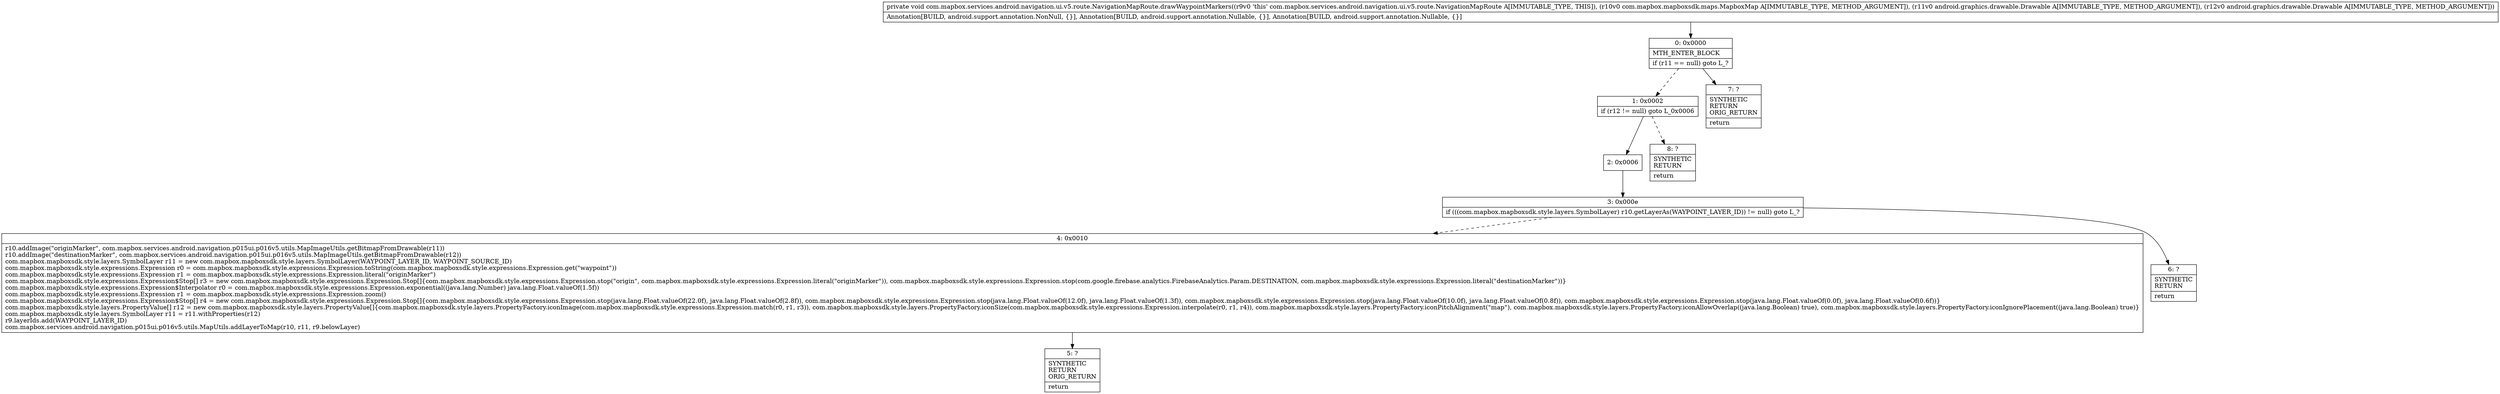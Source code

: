 digraph "CFG forcom.mapbox.services.android.navigation.ui.v5.route.NavigationMapRoute.drawWaypointMarkers(Lcom\/mapbox\/mapboxsdk\/maps\/MapboxMap;Landroid\/graphics\/drawable\/Drawable;Landroid\/graphics\/drawable\/Drawable;)V" {
Node_0 [shape=record,label="{0\:\ 0x0000|MTH_ENTER_BLOCK\l|if (r11 == null) goto L_?\l}"];
Node_1 [shape=record,label="{1\:\ 0x0002|if (r12 != null) goto L_0x0006\l}"];
Node_2 [shape=record,label="{2\:\ 0x0006}"];
Node_3 [shape=record,label="{3\:\ 0x000e|if (((com.mapbox.mapboxsdk.style.layers.SymbolLayer) r10.getLayerAs(WAYPOINT_LAYER_ID)) != null) goto L_?\l}"];
Node_4 [shape=record,label="{4\:\ 0x0010|r10.addImage(\"originMarker\", com.mapbox.services.android.navigation.p015ui.p016v5.utils.MapImageUtils.getBitmapFromDrawable(r11))\lr10.addImage(\"destinationMarker\", com.mapbox.services.android.navigation.p015ui.p016v5.utils.MapImageUtils.getBitmapFromDrawable(r12))\lcom.mapbox.mapboxsdk.style.layers.SymbolLayer r11 = new com.mapbox.mapboxsdk.style.layers.SymbolLayer(WAYPOINT_LAYER_ID, WAYPOINT_SOURCE_ID)\lcom.mapbox.mapboxsdk.style.expressions.Expression r0 = com.mapbox.mapboxsdk.style.expressions.Expression.toString(com.mapbox.mapboxsdk.style.expressions.Expression.get(\"waypoint\"))\lcom.mapbox.mapboxsdk.style.expressions.Expression r1 = com.mapbox.mapboxsdk.style.expressions.Expression.literal(\"originMarker\")\lcom.mapbox.mapboxsdk.style.expressions.Expression$Stop[] r3 = new com.mapbox.mapboxsdk.style.expressions.Expression.Stop[]\{com.mapbox.mapboxsdk.style.expressions.Expression.stop(\"origin\", com.mapbox.mapboxsdk.style.expressions.Expression.literal(\"originMarker\")), com.mapbox.mapboxsdk.style.expressions.Expression.stop(com.google.firebase.analytics.FirebaseAnalytics.Param.DESTINATION, com.mapbox.mapboxsdk.style.expressions.Expression.literal(\"destinationMarker\"))\}\lcom.mapbox.mapboxsdk.style.expressions.Expression$Interpolator r0 = com.mapbox.mapboxsdk.style.expressions.Expression.exponential((java.lang.Number) java.lang.Float.valueOf(1.5f))\lcom.mapbox.mapboxsdk.style.expressions.Expression r1 = com.mapbox.mapboxsdk.style.expressions.Expression.zoom()\lcom.mapbox.mapboxsdk.style.expressions.Expression$Stop[] r4 = new com.mapbox.mapboxsdk.style.expressions.Expression.Stop[]\{com.mapbox.mapboxsdk.style.expressions.Expression.stop(java.lang.Float.valueOf(22.0f), java.lang.Float.valueOf(2.8f)), com.mapbox.mapboxsdk.style.expressions.Expression.stop(java.lang.Float.valueOf(12.0f), java.lang.Float.valueOf(1.3f)), com.mapbox.mapboxsdk.style.expressions.Expression.stop(java.lang.Float.valueOf(10.0f), java.lang.Float.valueOf(0.8f)), com.mapbox.mapboxsdk.style.expressions.Expression.stop(java.lang.Float.valueOf(0.0f), java.lang.Float.valueOf(0.6f))\}\lcom.mapbox.mapboxsdk.style.layers.PropertyValue[] r12 = new com.mapbox.mapboxsdk.style.layers.PropertyValue[]\{com.mapbox.mapboxsdk.style.layers.PropertyFactory.iconImage(com.mapbox.mapboxsdk.style.expressions.Expression.match(r0, r1, r3)), com.mapbox.mapboxsdk.style.layers.PropertyFactory.iconSize(com.mapbox.mapboxsdk.style.expressions.Expression.interpolate(r0, r1, r4)), com.mapbox.mapboxsdk.style.layers.PropertyFactory.iconPitchAlignment(\"map\"), com.mapbox.mapboxsdk.style.layers.PropertyFactory.iconAllowOverlap((java.lang.Boolean) true), com.mapbox.mapboxsdk.style.layers.PropertyFactory.iconIgnorePlacement((java.lang.Boolean) true)\}\lcom.mapbox.mapboxsdk.style.layers.SymbolLayer r11 = r11.withProperties(r12)\lr9.layerIds.add(WAYPOINT_LAYER_ID)\lcom.mapbox.services.android.navigation.p015ui.p016v5.utils.MapUtils.addLayerToMap(r10, r11, r9.belowLayer)\l}"];
Node_5 [shape=record,label="{5\:\ ?|SYNTHETIC\lRETURN\lORIG_RETURN\l|return\l}"];
Node_6 [shape=record,label="{6\:\ ?|SYNTHETIC\lRETURN\l|return\l}"];
Node_7 [shape=record,label="{7\:\ ?|SYNTHETIC\lRETURN\lORIG_RETURN\l|return\l}"];
Node_8 [shape=record,label="{8\:\ ?|SYNTHETIC\lRETURN\l|return\l}"];
MethodNode[shape=record,label="{private void com.mapbox.services.android.navigation.ui.v5.route.NavigationMapRoute.drawWaypointMarkers((r9v0 'this' com.mapbox.services.android.navigation.ui.v5.route.NavigationMapRoute A[IMMUTABLE_TYPE, THIS]), (r10v0 com.mapbox.mapboxsdk.maps.MapboxMap A[IMMUTABLE_TYPE, METHOD_ARGUMENT]), (r11v0 android.graphics.drawable.Drawable A[IMMUTABLE_TYPE, METHOD_ARGUMENT]), (r12v0 android.graphics.drawable.Drawable A[IMMUTABLE_TYPE, METHOD_ARGUMENT]))  | Annotation[BUILD, android.support.annotation.NonNull, \{\}], Annotation[BUILD, android.support.annotation.Nullable, \{\}], Annotation[BUILD, android.support.annotation.Nullable, \{\}]\l}"];
MethodNode -> Node_0;
Node_0 -> Node_1[style=dashed];
Node_0 -> Node_7;
Node_1 -> Node_2;
Node_1 -> Node_8[style=dashed];
Node_2 -> Node_3;
Node_3 -> Node_4[style=dashed];
Node_3 -> Node_6;
Node_4 -> Node_5;
}

